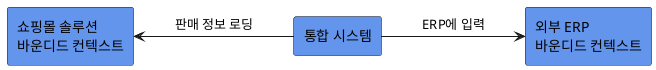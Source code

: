 @startuml

skinparam nodesep 80

rectangle "쇼핑몰 솔루션\n바운디드 컨텍스트" as a #CornflowerBlue
rectangle "외부 ERP\n바운디드 컨텍스트" as b #CornflowerBlue
rectangle "통합 시스템" as c #CornflowerBlue

a <-right- c: 판매 정보 로딩
c -right-> b: ERP에 입력

@enduml